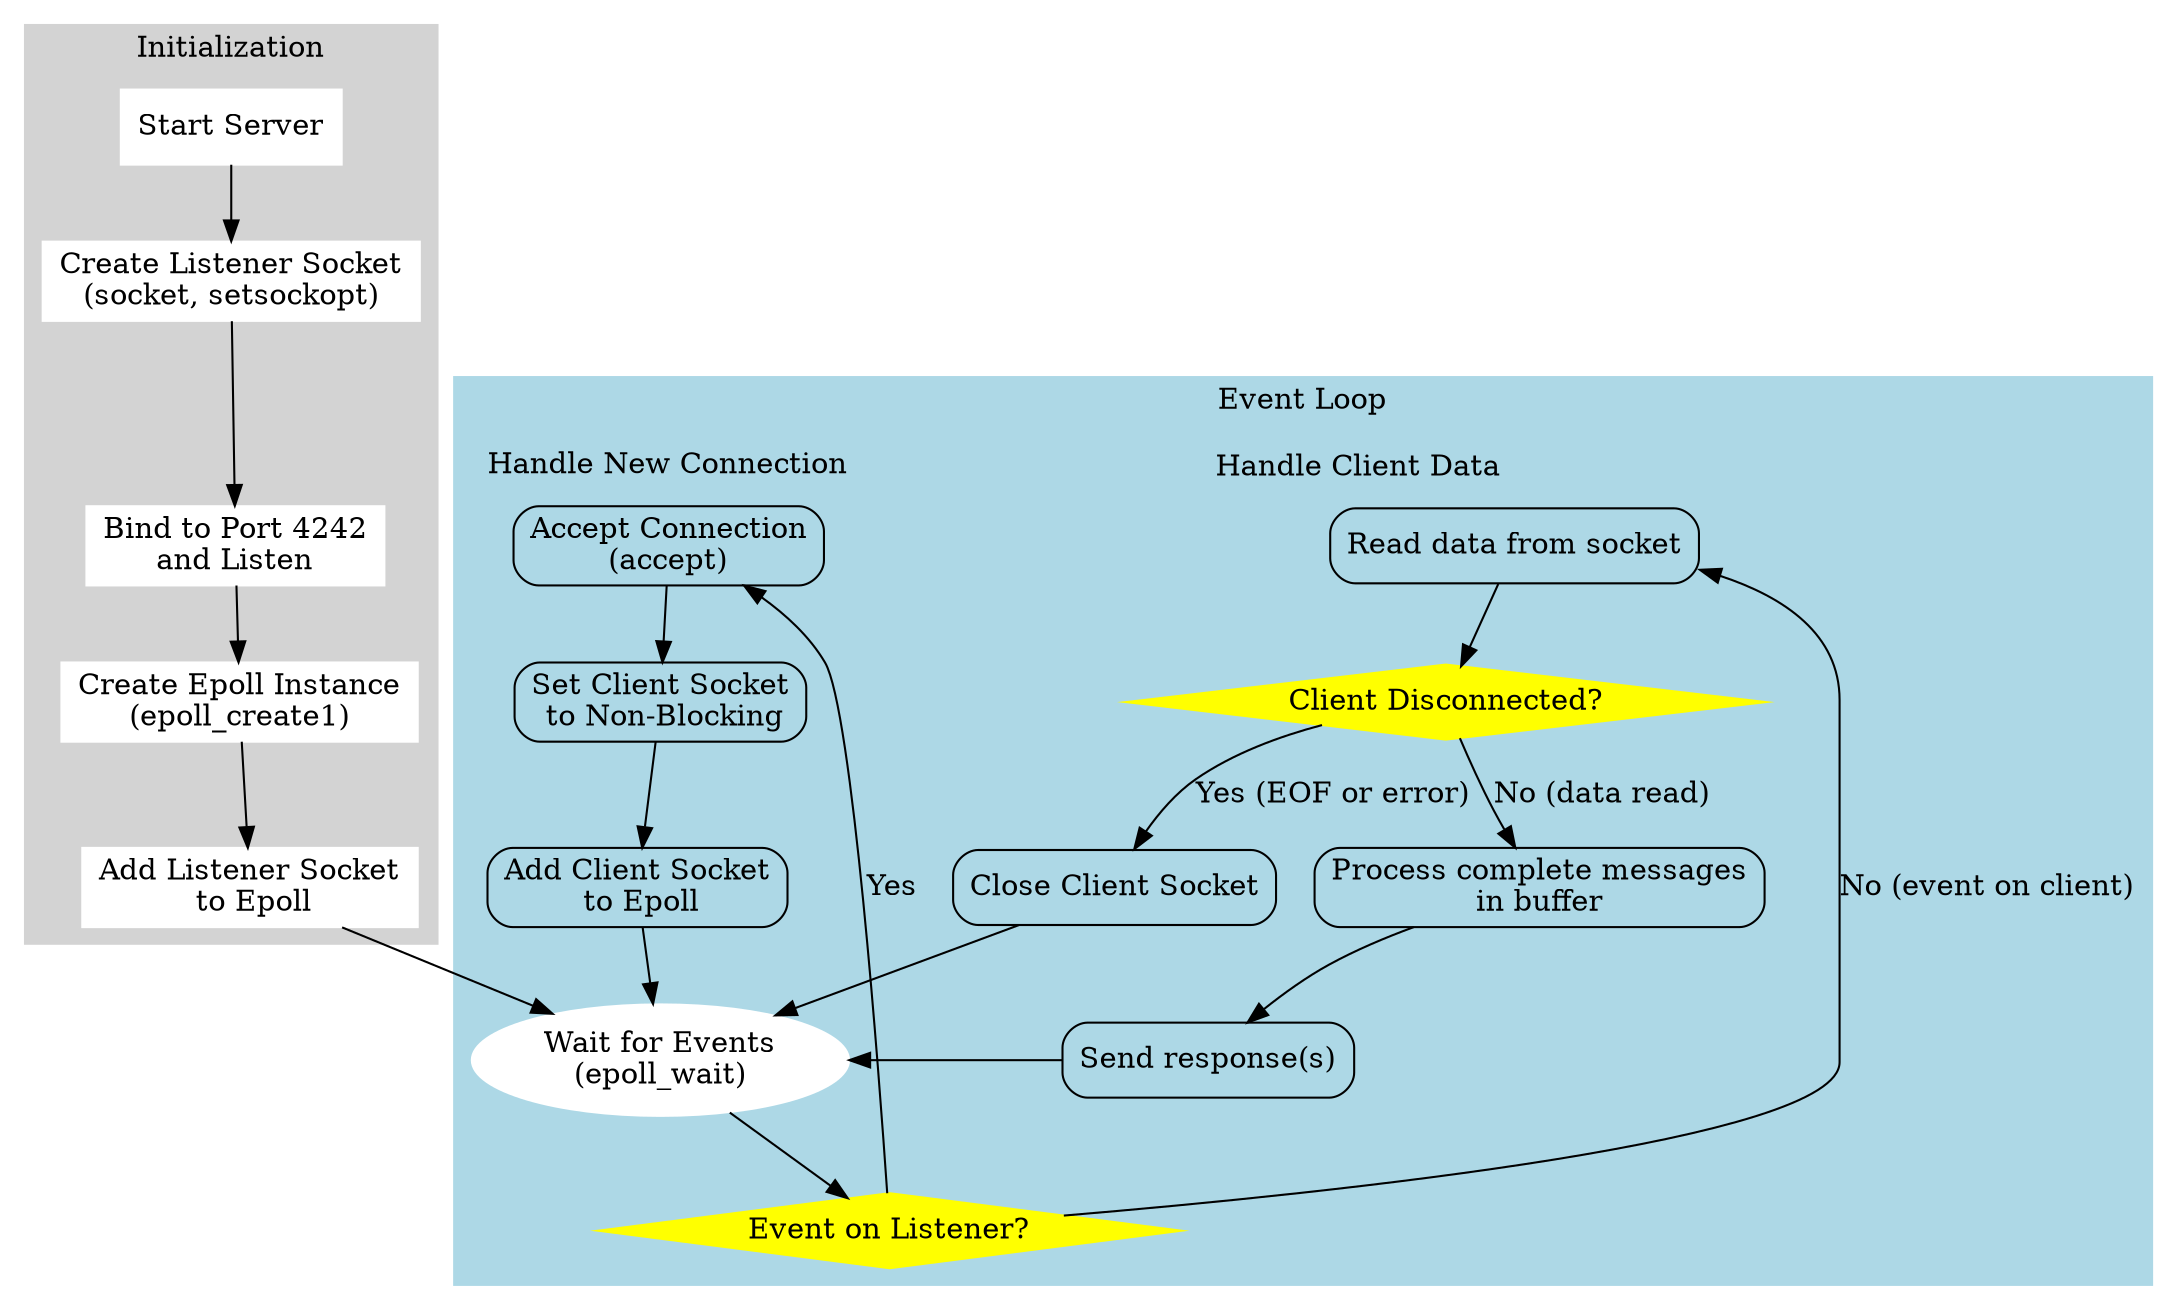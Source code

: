digraph ServerFlow {
    rankdir=TB;
    node [shape=box, style=rounded];

    subgraph cluster_setup {
        label="Initialization";
        style=filled;
        color=lightgrey;
        node [style=filled,color=white];

        Start [label="Start Server"];
        CreateSocket [label="Create Listener Socket\n(socket, setsockopt)"];
        BindListen [label="Bind to Port 4242\nand Listen"];
        CreateEpoll [label="Create Epoll Instance\n(epoll_create1)"];
        AddListener [label="Add Listener Socket\n to Epoll"];
        
        Start -> CreateSocket -> BindListen -> CreateEpoll -> AddListener;
    }

    subgraph cluster_loop {
        label="Event Loop";
        style=filled;
        color=lightblue;
        
        EpollWait [label="Wait for Events\n(epoll_wait)", shape=ellipse, style=filled, color=white];
        
        IsListenerEvent [label="Event on Listener?", shape=diamond, style=filled, color=yellow];
        
        subgraph cluster_new_conn {
            label = "Handle New Connection";
            AcceptConn [label="Accept Connection\n(accept)"];
            SetNonBlocking [label="Set Client Socket\n to Non-Blocking"];
            AddClientToEpoll [label="Add Client Socket\n to Epoll"];
            AcceptConn -> SetNonBlocking -> AddClientToEpoll;
        }

        subgraph cluster_client_data {
            label = "Handle Client Data";
            HandleData [label="Read data from socket"];
            ProcessMessages [label="Process complete messages\nin buffer"];
            SendResponse [label="Send response(s)"];
            IsDisconnect [label="Client Disconnected?", shape=diamond, style=filled, color=yellow];
            CloseClient [label="Close Client Socket"];

            HandleData -> IsDisconnect;
            IsDisconnect -> ProcessMessages [label="No (data read)"];
            IsDisconnect -> CloseClient [label="Yes (EOF or error)"];
            ProcessMessages -> SendResponse;
        }

        EpollWait -> IsListenerEvent;
        IsListenerEvent -> AcceptConn [label="Yes"];
        IsListenerEvent -> HandleData [label="No (event on client)"];
        AddClientToEpoll -> EpollWait;
        SendResponse -> EpollWait;
        CloseClient -> EpollWait;
    }
    
    AddListener -> EpollWait;
}